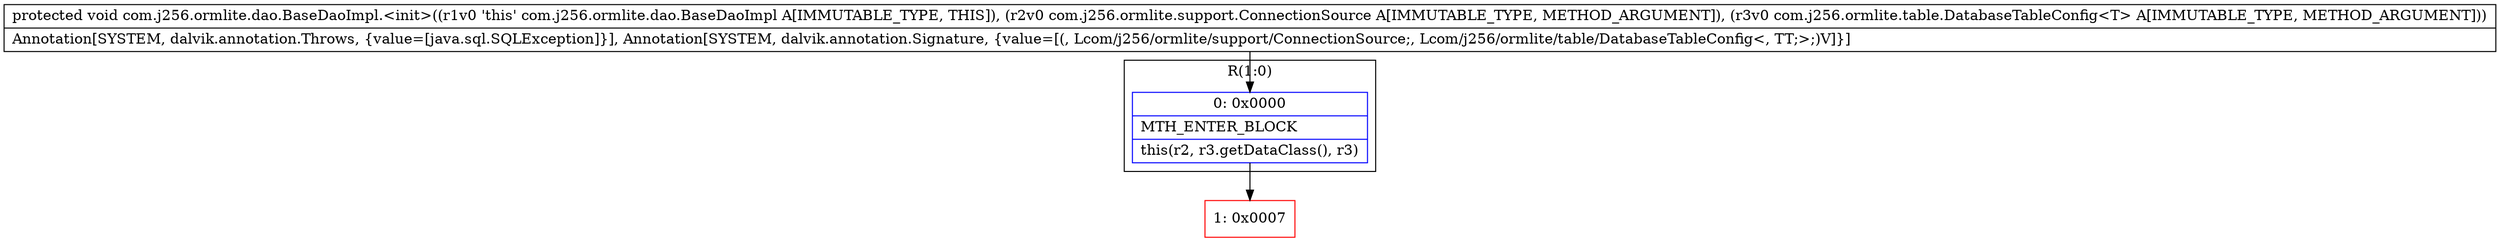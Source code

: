 digraph "CFG forcom.j256.ormlite.dao.BaseDaoImpl.\<init\>(Lcom\/j256\/ormlite\/support\/ConnectionSource;Lcom\/j256\/ormlite\/table\/DatabaseTableConfig;)V" {
subgraph cluster_Region_1177992335 {
label = "R(1:0)";
node [shape=record,color=blue];
Node_0 [shape=record,label="{0\:\ 0x0000|MTH_ENTER_BLOCK\l|this(r2, r3.getDataClass(), r3)\l}"];
}
Node_1 [shape=record,color=red,label="{1\:\ 0x0007}"];
MethodNode[shape=record,label="{protected void com.j256.ormlite.dao.BaseDaoImpl.\<init\>((r1v0 'this' com.j256.ormlite.dao.BaseDaoImpl A[IMMUTABLE_TYPE, THIS]), (r2v0 com.j256.ormlite.support.ConnectionSource A[IMMUTABLE_TYPE, METHOD_ARGUMENT]), (r3v0 com.j256.ormlite.table.DatabaseTableConfig\<T\> A[IMMUTABLE_TYPE, METHOD_ARGUMENT]))  | Annotation[SYSTEM, dalvik.annotation.Throws, \{value=[java.sql.SQLException]\}], Annotation[SYSTEM, dalvik.annotation.Signature, \{value=[(, Lcom\/j256\/ormlite\/support\/ConnectionSource;, Lcom\/j256\/ormlite\/table\/DatabaseTableConfig\<, TT;\>;)V]\}]\l}"];
MethodNode -> Node_0;
Node_0 -> Node_1;
}

